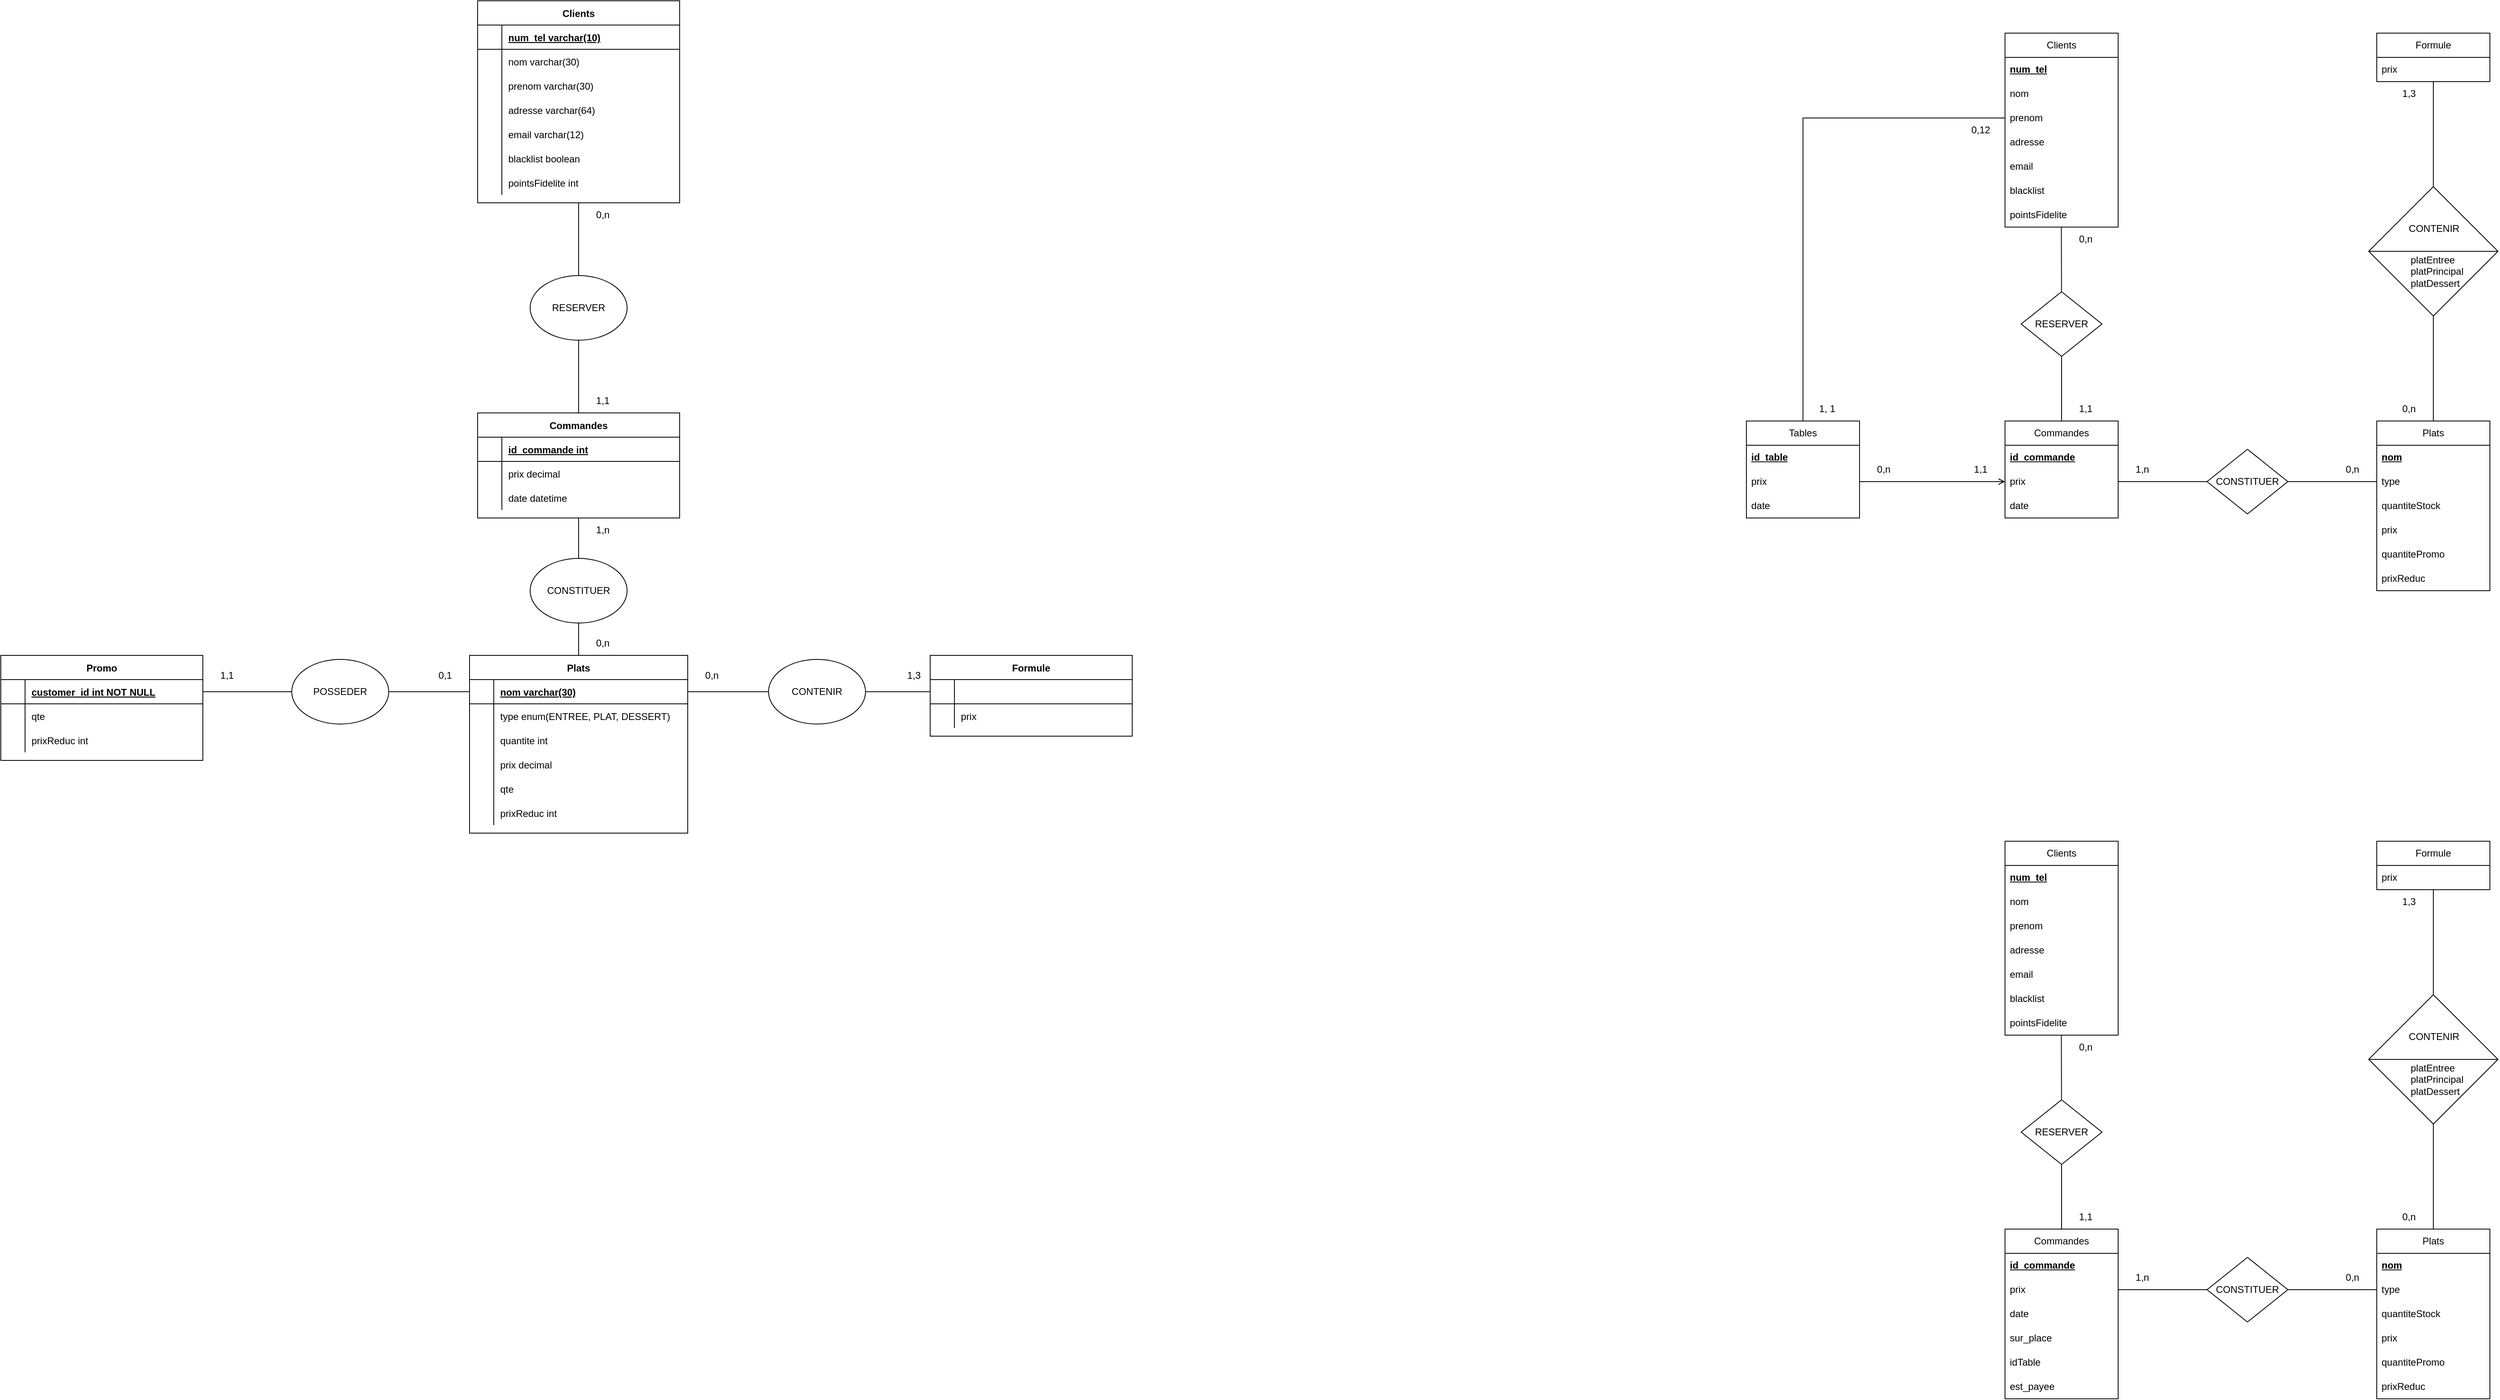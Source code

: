 <mxfile version="24.8.0">
  <diagram id="R2lEEEUBdFMjLlhIrx00" name="Page-1">
    <mxGraphModel dx="8870" dy="5080" grid="1" gridSize="10" guides="1" tooltips="1" connect="1" arrows="1" fold="1" page="1" pageScale="1" pageWidth="850" pageHeight="1100" math="0" shadow="0" extFonts="Permanent Marker^https://fonts.googleapis.com/css?family=Permanent+Marker">
      <root>
        <mxCell id="0" />
        <mxCell id="1" parent="0" />
        <mxCell id="8AaFYZIXtUbf6bRTlPD--60" style="edgeStyle=orthogonalEdgeStyle;rounded=0;orthogonalLoop=1;jettySize=auto;html=1;exitX=0.5;exitY=1;exitDx=0;exitDy=0;entryX=0.5;entryY=0;entryDx=0;entryDy=0;endArrow=none;endFill=0;" parent="1" source="8AaFYZIXtUbf6bRTlPD--64" target="Tfs4Ol_nyFmPfvTNZbJw-15" edge="1">
          <mxGeometry relative="1" as="geometry" />
        </mxCell>
        <mxCell id="Tfs4Ol_nyFmPfvTNZbJw-1" value="Clients" style="shape=table;startSize=30;container=1;collapsible=1;childLayout=tableLayout;fixedRows=1;rowLines=0;fontStyle=1;align=center;resizeLast=1;" parent="1" vertex="1">
          <mxGeometry x="-970" y="-520" width="250" height="250" as="geometry" />
        </mxCell>
        <mxCell id="Tfs4Ol_nyFmPfvTNZbJw-2" value="" style="shape=partialRectangle;collapsible=0;dropTarget=0;pointerEvents=0;fillColor=none;points=[[0,0.5],[1,0.5]];portConstraint=eastwest;top=0;left=0;right=0;bottom=1;" parent="Tfs4Ol_nyFmPfvTNZbJw-1" vertex="1">
          <mxGeometry y="30" width="250" height="30" as="geometry" />
        </mxCell>
        <mxCell id="Tfs4Ol_nyFmPfvTNZbJw-3" value="" style="shape=partialRectangle;overflow=hidden;connectable=0;fillColor=none;top=0;left=0;bottom=0;right=0;fontStyle=1;" parent="Tfs4Ol_nyFmPfvTNZbJw-2" vertex="1">
          <mxGeometry width="30" height="30" as="geometry">
            <mxRectangle width="30" height="30" as="alternateBounds" />
          </mxGeometry>
        </mxCell>
        <mxCell id="Tfs4Ol_nyFmPfvTNZbJw-4" value="num_tel varchar(10) " style="shape=partialRectangle;overflow=hidden;connectable=0;fillColor=none;top=0;left=0;bottom=0;right=0;align=left;spacingLeft=6;fontStyle=5;" parent="Tfs4Ol_nyFmPfvTNZbJw-2" vertex="1">
          <mxGeometry x="30" width="220" height="30" as="geometry">
            <mxRectangle width="220" height="30" as="alternateBounds" />
          </mxGeometry>
        </mxCell>
        <mxCell id="Tfs4Ol_nyFmPfvTNZbJw-5" value="" style="shape=partialRectangle;collapsible=0;dropTarget=0;pointerEvents=0;fillColor=none;points=[[0,0.5],[1,0.5]];portConstraint=eastwest;top=0;left=0;right=0;bottom=0;" parent="Tfs4Ol_nyFmPfvTNZbJw-1" vertex="1">
          <mxGeometry y="60" width="250" height="30" as="geometry" />
        </mxCell>
        <mxCell id="Tfs4Ol_nyFmPfvTNZbJw-6" value="" style="shape=partialRectangle;overflow=hidden;connectable=0;fillColor=none;top=0;left=0;bottom=0;right=0;" parent="Tfs4Ol_nyFmPfvTNZbJw-5" vertex="1">
          <mxGeometry width="30" height="30" as="geometry">
            <mxRectangle width="30" height="30" as="alternateBounds" />
          </mxGeometry>
        </mxCell>
        <mxCell id="Tfs4Ol_nyFmPfvTNZbJw-7" value="nom varchar(30)" style="shape=partialRectangle;overflow=hidden;connectable=0;fillColor=none;top=0;left=0;bottom=0;right=0;align=left;spacingLeft=6;" parent="Tfs4Ol_nyFmPfvTNZbJw-5" vertex="1">
          <mxGeometry x="30" width="220" height="30" as="geometry">
            <mxRectangle width="220" height="30" as="alternateBounds" />
          </mxGeometry>
        </mxCell>
        <mxCell id="8AaFYZIXtUbf6bRTlPD--48" value="" style="shape=partialRectangle;collapsible=0;dropTarget=0;pointerEvents=0;fillColor=none;points=[[0,0.5],[1,0.5]];portConstraint=eastwest;top=0;left=0;right=0;bottom=0;" parent="Tfs4Ol_nyFmPfvTNZbJw-1" vertex="1">
          <mxGeometry y="90" width="250" height="30" as="geometry" />
        </mxCell>
        <mxCell id="8AaFYZIXtUbf6bRTlPD--49" value="" style="shape=partialRectangle;overflow=hidden;connectable=0;fillColor=none;top=0;left=0;bottom=0;right=0;" parent="8AaFYZIXtUbf6bRTlPD--48" vertex="1">
          <mxGeometry width="30" height="30" as="geometry">
            <mxRectangle width="30" height="30" as="alternateBounds" />
          </mxGeometry>
        </mxCell>
        <mxCell id="8AaFYZIXtUbf6bRTlPD--50" value="prenom varchar(30)" style="shape=partialRectangle;overflow=hidden;connectable=0;fillColor=none;top=0;left=0;bottom=0;right=0;align=left;spacingLeft=6;" parent="8AaFYZIXtUbf6bRTlPD--48" vertex="1">
          <mxGeometry x="30" width="220" height="30" as="geometry">
            <mxRectangle width="220" height="30" as="alternateBounds" />
          </mxGeometry>
        </mxCell>
        <mxCell id="8AaFYZIXtUbf6bRTlPD--51" value="" style="shape=partialRectangle;collapsible=0;dropTarget=0;pointerEvents=0;fillColor=none;points=[[0,0.5],[1,0.5]];portConstraint=eastwest;top=0;left=0;right=0;bottom=0;" parent="Tfs4Ol_nyFmPfvTNZbJw-1" vertex="1">
          <mxGeometry y="120" width="250" height="30" as="geometry" />
        </mxCell>
        <mxCell id="8AaFYZIXtUbf6bRTlPD--52" value="" style="shape=partialRectangle;overflow=hidden;connectable=0;fillColor=none;top=0;left=0;bottom=0;right=0;" parent="8AaFYZIXtUbf6bRTlPD--51" vertex="1">
          <mxGeometry width="30" height="30" as="geometry">
            <mxRectangle width="30" height="30" as="alternateBounds" />
          </mxGeometry>
        </mxCell>
        <mxCell id="8AaFYZIXtUbf6bRTlPD--53" value="adresse varchar(64)" style="shape=partialRectangle;overflow=hidden;connectable=0;fillColor=none;top=0;left=0;bottom=0;right=0;align=left;spacingLeft=6;" parent="8AaFYZIXtUbf6bRTlPD--51" vertex="1">
          <mxGeometry x="30" width="220" height="30" as="geometry">
            <mxRectangle width="220" height="30" as="alternateBounds" />
          </mxGeometry>
        </mxCell>
        <mxCell id="8AaFYZIXtUbf6bRTlPD--54" value="" style="shape=partialRectangle;collapsible=0;dropTarget=0;pointerEvents=0;fillColor=none;points=[[0,0.5],[1,0.5]];portConstraint=eastwest;top=0;left=0;right=0;bottom=0;" parent="Tfs4Ol_nyFmPfvTNZbJw-1" vertex="1">
          <mxGeometry y="150" width="250" height="30" as="geometry" />
        </mxCell>
        <mxCell id="8AaFYZIXtUbf6bRTlPD--55" value="" style="shape=partialRectangle;overflow=hidden;connectable=0;fillColor=none;top=0;left=0;bottom=0;right=0;" parent="8AaFYZIXtUbf6bRTlPD--54" vertex="1">
          <mxGeometry width="30" height="30" as="geometry">
            <mxRectangle width="30" height="30" as="alternateBounds" />
          </mxGeometry>
        </mxCell>
        <mxCell id="8AaFYZIXtUbf6bRTlPD--56" value="email varchar(12)" style="shape=partialRectangle;overflow=hidden;connectable=0;fillColor=none;top=0;left=0;bottom=0;right=0;align=left;spacingLeft=6;" parent="8AaFYZIXtUbf6bRTlPD--54" vertex="1">
          <mxGeometry x="30" width="220" height="30" as="geometry">
            <mxRectangle width="220" height="30" as="alternateBounds" />
          </mxGeometry>
        </mxCell>
        <mxCell id="8AaFYZIXtUbf6bRTlPD--57" value="" style="shape=partialRectangle;collapsible=0;dropTarget=0;pointerEvents=0;fillColor=none;points=[[0,0.5],[1,0.5]];portConstraint=eastwest;top=0;left=0;right=0;bottom=0;" parent="Tfs4Ol_nyFmPfvTNZbJw-1" vertex="1">
          <mxGeometry y="180" width="250" height="30" as="geometry" />
        </mxCell>
        <mxCell id="8AaFYZIXtUbf6bRTlPD--58" value="" style="shape=partialRectangle;overflow=hidden;connectable=0;fillColor=none;top=0;left=0;bottom=0;right=0;" parent="8AaFYZIXtUbf6bRTlPD--57" vertex="1">
          <mxGeometry width="30" height="30" as="geometry">
            <mxRectangle width="30" height="30" as="alternateBounds" />
          </mxGeometry>
        </mxCell>
        <mxCell id="8AaFYZIXtUbf6bRTlPD--59" value="blacklist boolean" style="shape=partialRectangle;overflow=hidden;connectable=0;fillColor=none;top=0;left=0;bottom=0;right=0;align=left;spacingLeft=6;" parent="8AaFYZIXtUbf6bRTlPD--57" vertex="1">
          <mxGeometry x="30" width="220" height="30" as="geometry">
            <mxRectangle width="220" height="30" as="alternateBounds" />
          </mxGeometry>
        </mxCell>
        <mxCell id="8AaFYZIXtUbf6bRTlPD--61" value="" style="shape=partialRectangle;collapsible=0;dropTarget=0;pointerEvents=0;fillColor=none;points=[[0,0.5],[1,0.5]];portConstraint=eastwest;top=0;left=0;right=0;bottom=0;" parent="Tfs4Ol_nyFmPfvTNZbJw-1" vertex="1">
          <mxGeometry y="210" width="250" height="30" as="geometry" />
        </mxCell>
        <mxCell id="8AaFYZIXtUbf6bRTlPD--62" value="" style="shape=partialRectangle;overflow=hidden;connectable=0;fillColor=none;top=0;left=0;bottom=0;right=0;" parent="8AaFYZIXtUbf6bRTlPD--61" vertex="1">
          <mxGeometry width="30" height="30" as="geometry">
            <mxRectangle width="30" height="30" as="alternateBounds" />
          </mxGeometry>
        </mxCell>
        <mxCell id="8AaFYZIXtUbf6bRTlPD--63" value="pointsFidelite int" style="shape=partialRectangle;overflow=hidden;connectable=0;fillColor=none;top=0;left=0;bottom=0;right=0;align=left;spacingLeft=6;" parent="8AaFYZIXtUbf6bRTlPD--61" vertex="1">
          <mxGeometry x="30" width="220" height="30" as="geometry">
            <mxRectangle width="220" height="30" as="alternateBounds" />
          </mxGeometry>
        </mxCell>
        <mxCell id="8AaFYZIXtUbf6bRTlPD--73" style="edgeStyle=orthogonalEdgeStyle;rounded=0;orthogonalLoop=1;jettySize=auto;html=1;exitX=0.5;exitY=1;exitDx=0;exitDy=0;entryX=0.5;entryY=0;entryDx=0;entryDy=0;endArrow=none;endFill=0;" parent="1" source="8AaFYZIXtUbf6bRTlPD--89" target="Tfs4Ol_nyFmPfvTNZbJw-22" edge="1">
          <mxGeometry relative="1" as="geometry" />
        </mxCell>
        <mxCell id="Tfs4Ol_nyFmPfvTNZbJw-15" value="Commandes" style="shape=table;startSize=30;container=1;collapsible=1;childLayout=tableLayout;fixedRows=1;rowLines=0;fontStyle=1;align=center;resizeLast=1;" parent="1" vertex="1">
          <mxGeometry x="-970" y="-10" width="250" height="130" as="geometry" />
        </mxCell>
        <mxCell id="Tfs4Ol_nyFmPfvTNZbJw-16" value="" style="shape=partialRectangle;collapsible=0;dropTarget=0;pointerEvents=0;fillColor=none;points=[[0,0.5],[1,0.5]];portConstraint=eastwest;top=0;left=0;right=0;bottom=1;" parent="Tfs4Ol_nyFmPfvTNZbJw-15" vertex="1">
          <mxGeometry y="30" width="250" height="30" as="geometry" />
        </mxCell>
        <mxCell id="Tfs4Ol_nyFmPfvTNZbJw-17" value="" style="shape=partialRectangle;overflow=hidden;connectable=0;fillColor=none;top=0;left=0;bottom=0;right=0;fontStyle=1;" parent="Tfs4Ol_nyFmPfvTNZbJw-16" vertex="1">
          <mxGeometry width="30" height="30" as="geometry">
            <mxRectangle width="30" height="30" as="alternateBounds" />
          </mxGeometry>
        </mxCell>
        <mxCell id="Tfs4Ol_nyFmPfvTNZbJw-18" value="id_commande int" style="shape=partialRectangle;overflow=hidden;connectable=0;fillColor=none;top=0;left=0;bottom=0;right=0;align=left;spacingLeft=6;fontStyle=5;" parent="Tfs4Ol_nyFmPfvTNZbJw-16" vertex="1">
          <mxGeometry x="30" width="220" height="30" as="geometry">
            <mxRectangle width="220" height="30" as="alternateBounds" />
          </mxGeometry>
        </mxCell>
        <mxCell id="Tfs4Ol_nyFmPfvTNZbJw-19" value="" style="shape=partialRectangle;collapsible=0;dropTarget=0;pointerEvents=0;fillColor=none;points=[[0,0.5],[1,0.5]];portConstraint=eastwest;top=0;left=0;right=0;bottom=0;" parent="Tfs4Ol_nyFmPfvTNZbJw-15" vertex="1">
          <mxGeometry y="60" width="250" height="30" as="geometry" />
        </mxCell>
        <mxCell id="Tfs4Ol_nyFmPfvTNZbJw-20" value="" style="shape=partialRectangle;overflow=hidden;connectable=0;fillColor=none;top=0;left=0;bottom=0;right=0;" parent="Tfs4Ol_nyFmPfvTNZbJw-19" vertex="1">
          <mxGeometry width="30" height="30" as="geometry">
            <mxRectangle width="30" height="30" as="alternateBounds" />
          </mxGeometry>
        </mxCell>
        <mxCell id="Tfs4Ol_nyFmPfvTNZbJw-21" value="prix decimal" style="shape=partialRectangle;overflow=hidden;connectable=0;fillColor=none;top=0;left=0;bottom=0;right=0;align=left;spacingLeft=6;" parent="Tfs4Ol_nyFmPfvTNZbJw-19" vertex="1">
          <mxGeometry x="30" width="220" height="30" as="geometry">
            <mxRectangle width="220" height="30" as="alternateBounds" />
          </mxGeometry>
        </mxCell>
        <mxCell id="8AaFYZIXtUbf6bRTlPD--84" value="" style="shape=partialRectangle;collapsible=0;dropTarget=0;pointerEvents=0;fillColor=none;points=[[0,0.5],[1,0.5]];portConstraint=eastwest;top=0;left=0;right=0;bottom=0;" parent="Tfs4Ol_nyFmPfvTNZbJw-15" vertex="1">
          <mxGeometry y="90" width="250" height="30" as="geometry" />
        </mxCell>
        <mxCell id="8AaFYZIXtUbf6bRTlPD--85" value="" style="shape=partialRectangle;overflow=hidden;connectable=0;fillColor=none;top=0;left=0;bottom=0;right=0;" parent="8AaFYZIXtUbf6bRTlPD--84" vertex="1">
          <mxGeometry width="30" height="30" as="geometry">
            <mxRectangle width="30" height="30" as="alternateBounds" />
          </mxGeometry>
        </mxCell>
        <mxCell id="8AaFYZIXtUbf6bRTlPD--86" value="date datetime" style="shape=partialRectangle;overflow=hidden;connectable=0;fillColor=none;top=0;left=0;bottom=0;right=0;align=left;spacingLeft=6;" parent="8AaFYZIXtUbf6bRTlPD--84" vertex="1">
          <mxGeometry x="30" width="220" height="30" as="geometry">
            <mxRectangle width="220" height="30" as="alternateBounds" />
          </mxGeometry>
        </mxCell>
        <mxCell id="Tfs4Ol_nyFmPfvTNZbJw-22" value="Plats" style="shape=table;startSize=30;container=1;collapsible=1;childLayout=tableLayout;fixedRows=1;rowLines=0;fontStyle=1;align=center;resizeLast=1;" parent="1" vertex="1">
          <mxGeometry x="-980" y="290" width="270" height="220" as="geometry" />
        </mxCell>
        <mxCell id="Tfs4Ol_nyFmPfvTNZbJw-23" value="" style="shape=partialRectangle;collapsible=0;dropTarget=0;pointerEvents=0;fillColor=none;points=[[0,0.5],[1,0.5]];portConstraint=eastwest;top=0;left=0;right=0;bottom=1;" parent="Tfs4Ol_nyFmPfvTNZbJw-22" vertex="1">
          <mxGeometry y="30" width="270" height="30" as="geometry" />
        </mxCell>
        <mxCell id="Tfs4Ol_nyFmPfvTNZbJw-24" value="" style="shape=partialRectangle;overflow=hidden;connectable=0;fillColor=none;top=0;left=0;bottom=0;right=0;fontStyle=1;" parent="Tfs4Ol_nyFmPfvTNZbJw-23" vertex="1">
          <mxGeometry width="30" height="30" as="geometry">
            <mxRectangle width="30" height="30" as="alternateBounds" />
          </mxGeometry>
        </mxCell>
        <mxCell id="Tfs4Ol_nyFmPfvTNZbJw-25" value="nom varchar(30)" style="shape=partialRectangle;overflow=hidden;connectable=0;fillColor=none;top=0;left=0;bottom=0;right=0;align=left;spacingLeft=6;fontStyle=5;" parent="Tfs4Ol_nyFmPfvTNZbJw-23" vertex="1">
          <mxGeometry x="30" width="240" height="30" as="geometry">
            <mxRectangle width="240" height="30" as="alternateBounds" />
          </mxGeometry>
        </mxCell>
        <mxCell id="Tfs4Ol_nyFmPfvTNZbJw-26" value="" style="shape=partialRectangle;collapsible=0;dropTarget=0;pointerEvents=0;fillColor=none;points=[[0,0.5],[1,0.5]];portConstraint=eastwest;top=0;left=0;right=0;bottom=0;" parent="Tfs4Ol_nyFmPfvTNZbJw-22" vertex="1">
          <mxGeometry y="60" width="270" height="30" as="geometry" />
        </mxCell>
        <mxCell id="Tfs4Ol_nyFmPfvTNZbJw-27" value="" style="shape=partialRectangle;overflow=hidden;connectable=0;fillColor=none;top=0;left=0;bottom=0;right=0;" parent="Tfs4Ol_nyFmPfvTNZbJw-26" vertex="1">
          <mxGeometry width="30" height="30" as="geometry">
            <mxRectangle width="30" height="30" as="alternateBounds" />
          </mxGeometry>
        </mxCell>
        <mxCell id="Tfs4Ol_nyFmPfvTNZbJw-28" value="type enum(ENTREE, PLAT, DESSERT)" style="shape=partialRectangle;overflow=hidden;connectable=0;fillColor=none;top=0;left=0;bottom=0;right=0;align=left;spacingLeft=6;" parent="Tfs4Ol_nyFmPfvTNZbJw-26" vertex="1">
          <mxGeometry x="30" width="240" height="30" as="geometry">
            <mxRectangle width="240" height="30" as="alternateBounds" />
          </mxGeometry>
        </mxCell>
        <mxCell id="8AaFYZIXtUbf6bRTlPD--91" value="" style="shape=partialRectangle;collapsible=0;dropTarget=0;pointerEvents=0;fillColor=none;points=[[0,0.5],[1,0.5]];portConstraint=eastwest;top=0;left=0;right=0;bottom=0;" parent="Tfs4Ol_nyFmPfvTNZbJw-22" vertex="1">
          <mxGeometry y="90" width="270" height="30" as="geometry" />
        </mxCell>
        <mxCell id="8AaFYZIXtUbf6bRTlPD--92" value="" style="shape=partialRectangle;overflow=hidden;connectable=0;fillColor=none;top=0;left=0;bottom=0;right=0;" parent="8AaFYZIXtUbf6bRTlPD--91" vertex="1">
          <mxGeometry width="30" height="30" as="geometry">
            <mxRectangle width="30" height="30" as="alternateBounds" />
          </mxGeometry>
        </mxCell>
        <mxCell id="8AaFYZIXtUbf6bRTlPD--93" value="quantite int" style="shape=partialRectangle;overflow=hidden;connectable=0;fillColor=none;top=0;left=0;bottom=0;right=0;align=left;spacingLeft=6;" parent="8AaFYZIXtUbf6bRTlPD--91" vertex="1">
          <mxGeometry x="30" width="240" height="30" as="geometry">
            <mxRectangle width="240" height="30" as="alternateBounds" />
          </mxGeometry>
        </mxCell>
        <mxCell id="8AaFYZIXtUbf6bRTlPD--94" value="" style="shape=partialRectangle;collapsible=0;dropTarget=0;pointerEvents=0;fillColor=none;points=[[0,0.5],[1,0.5]];portConstraint=eastwest;top=0;left=0;right=0;bottom=0;" parent="Tfs4Ol_nyFmPfvTNZbJw-22" vertex="1">
          <mxGeometry y="120" width="270" height="30" as="geometry" />
        </mxCell>
        <mxCell id="8AaFYZIXtUbf6bRTlPD--95" value="" style="shape=partialRectangle;overflow=hidden;connectable=0;fillColor=none;top=0;left=0;bottom=0;right=0;" parent="8AaFYZIXtUbf6bRTlPD--94" vertex="1">
          <mxGeometry width="30" height="30" as="geometry">
            <mxRectangle width="30" height="30" as="alternateBounds" />
          </mxGeometry>
        </mxCell>
        <mxCell id="8AaFYZIXtUbf6bRTlPD--96" value="prix decimal" style="shape=partialRectangle;overflow=hidden;connectable=0;fillColor=none;top=0;left=0;bottom=0;right=0;align=left;spacingLeft=6;" parent="8AaFYZIXtUbf6bRTlPD--94" vertex="1">
          <mxGeometry x="30" width="240" height="30" as="geometry">
            <mxRectangle width="240" height="30" as="alternateBounds" />
          </mxGeometry>
        </mxCell>
        <mxCell id="m0e2eTWhc-OYo3EOmF7m-2" value="" style="shape=partialRectangle;collapsible=0;dropTarget=0;pointerEvents=0;fillColor=none;points=[[0,0.5],[1,0.5]];portConstraint=eastwest;top=0;left=0;right=0;bottom=0;" parent="Tfs4Ol_nyFmPfvTNZbJw-22" vertex="1">
          <mxGeometry y="150" width="270" height="30" as="geometry" />
        </mxCell>
        <mxCell id="m0e2eTWhc-OYo3EOmF7m-3" value="" style="shape=partialRectangle;overflow=hidden;connectable=0;fillColor=none;top=0;left=0;bottom=0;right=0;" parent="m0e2eTWhc-OYo3EOmF7m-2" vertex="1">
          <mxGeometry width="30" height="30" as="geometry">
            <mxRectangle width="30" height="30" as="alternateBounds" />
          </mxGeometry>
        </mxCell>
        <mxCell id="m0e2eTWhc-OYo3EOmF7m-4" value="qte" style="shape=partialRectangle;overflow=hidden;connectable=0;fillColor=none;top=0;left=0;bottom=0;right=0;align=left;spacingLeft=6;" parent="m0e2eTWhc-OYo3EOmF7m-2" vertex="1">
          <mxGeometry x="30" width="240" height="30" as="geometry">
            <mxRectangle width="240" height="30" as="alternateBounds" />
          </mxGeometry>
        </mxCell>
        <mxCell id="m0e2eTWhc-OYo3EOmF7m-5" value="" style="shape=partialRectangle;collapsible=0;dropTarget=0;pointerEvents=0;fillColor=none;points=[[0,0.5],[1,0.5]];portConstraint=eastwest;top=0;left=0;right=0;bottom=0;" parent="Tfs4Ol_nyFmPfvTNZbJw-22" vertex="1">
          <mxGeometry y="180" width="270" height="30" as="geometry" />
        </mxCell>
        <mxCell id="m0e2eTWhc-OYo3EOmF7m-6" value="" style="shape=partialRectangle;overflow=hidden;connectable=0;fillColor=none;top=0;left=0;bottom=0;right=0;" parent="m0e2eTWhc-OYo3EOmF7m-5" vertex="1">
          <mxGeometry width="30" height="30" as="geometry">
            <mxRectangle width="30" height="30" as="alternateBounds" />
          </mxGeometry>
        </mxCell>
        <mxCell id="m0e2eTWhc-OYo3EOmF7m-7" value="prixReduc int" style="shape=partialRectangle;overflow=hidden;connectable=0;fillColor=none;top=0;left=0;bottom=0;right=0;align=left;spacingLeft=6;" parent="m0e2eTWhc-OYo3EOmF7m-5" vertex="1">
          <mxGeometry x="30" width="240" height="30" as="geometry">
            <mxRectangle width="240" height="30" as="alternateBounds" />
          </mxGeometry>
        </mxCell>
        <mxCell id="8AaFYZIXtUbf6bRTlPD--1" value="Promo" style="shape=table;startSize=30;container=1;collapsible=1;childLayout=tableLayout;fixedRows=1;rowLines=0;fontStyle=1;align=center;resizeLast=1;" parent="1" vertex="1">
          <mxGeometry x="-1560" y="290" width="250" height="130" as="geometry">
            <mxRectangle x="240" y="800" width="100" height="30" as="alternateBounds" />
          </mxGeometry>
        </mxCell>
        <mxCell id="8AaFYZIXtUbf6bRTlPD--2" value="" style="shape=partialRectangle;collapsible=0;dropTarget=0;pointerEvents=0;fillColor=none;points=[[0,0.5],[1,0.5]];portConstraint=eastwest;top=0;left=0;right=0;bottom=1;" parent="8AaFYZIXtUbf6bRTlPD--1" vertex="1">
          <mxGeometry y="30" width="250" height="30" as="geometry" />
        </mxCell>
        <mxCell id="8AaFYZIXtUbf6bRTlPD--3" value="" style="shape=partialRectangle;overflow=hidden;connectable=0;fillColor=none;top=0;left=0;bottom=0;right=0;fontStyle=1;" parent="8AaFYZIXtUbf6bRTlPD--2" vertex="1">
          <mxGeometry width="30" height="30" as="geometry">
            <mxRectangle width="30" height="30" as="alternateBounds" />
          </mxGeometry>
        </mxCell>
        <mxCell id="8AaFYZIXtUbf6bRTlPD--4" value="customer_id int NOT NULL " style="shape=partialRectangle;overflow=hidden;connectable=0;fillColor=none;top=0;left=0;bottom=0;right=0;align=left;spacingLeft=6;fontStyle=5;" parent="8AaFYZIXtUbf6bRTlPD--2" vertex="1">
          <mxGeometry x="30" width="220" height="30" as="geometry">
            <mxRectangle width="220" height="30" as="alternateBounds" />
          </mxGeometry>
        </mxCell>
        <mxCell id="8AaFYZIXtUbf6bRTlPD--5" value="" style="shape=partialRectangle;collapsible=0;dropTarget=0;pointerEvents=0;fillColor=none;points=[[0,0.5],[1,0.5]];portConstraint=eastwest;top=0;left=0;right=0;bottom=0;" parent="8AaFYZIXtUbf6bRTlPD--1" vertex="1">
          <mxGeometry y="60" width="250" height="30" as="geometry" />
        </mxCell>
        <mxCell id="8AaFYZIXtUbf6bRTlPD--6" value="" style="shape=partialRectangle;overflow=hidden;connectable=0;fillColor=none;top=0;left=0;bottom=0;right=0;" parent="8AaFYZIXtUbf6bRTlPD--5" vertex="1">
          <mxGeometry width="30" height="30" as="geometry">
            <mxRectangle width="30" height="30" as="alternateBounds" />
          </mxGeometry>
        </mxCell>
        <mxCell id="8AaFYZIXtUbf6bRTlPD--7" value="qte" style="shape=partialRectangle;overflow=hidden;connectable=0;fillColor=none;top=0;left=0;bottom=0;right=0;align=left;spacingLeft=6;" parent="8AaFYZIXtUbf6bRTlPD--5" vertex="1">
          <mxGeometry x="30" width="220" height="30" as="geometry">
            <mxRectangle width="220" height="30" as="alternateBounds" />
          </mxGeometry>
        </mxCell>
        <mxCell id="8AaFYZIXtUbf6bRTlPD--22" value="" style="shape=partialRectangle;collapsible=0;dropTarget=0;pointerEvents=0;fillColor=none;points=[[0,0.5],[1,0.5]];portConstraint=eastwest;top=0;left=0;right=0;bottom=0;" parent="8AaFYZIXtUbf6bRTlPD--1" vertex="1">
          <mxGeometry y="90" width="250" height="30" as="geometry" />
        </mxCell>
        <mxCell id="8AaFYZIXtUbf6bRTlPD--23" value="" style="shape=partialRectangle;overflow=hidden;connectable=0;fillColor=none;top=0;left=0;bottom=0;right=0;" parent="8AaFYZIXtUbf6bRTlPD--22" vertex="1">
          <mxGeometry width="30" height="30" as="geometry">
            <mxRectangle width="30" height="30" as="alternateBounds" />
          </mxGeometry>
        </mxCell>
        <mxCell id="8AaFYZIXtUbf6bRTlPD--24" value="prixReduc int" style="shape=partialRectangle;overflow=hidden;connectable=0;fillColor=none;top=0;left=0;bottom=0;right=0;align=left;spacingLeft=6;" parent="8AaFYZIXtUbf6bRTlPD--22" vertex="1">
          <mxGeometry x="30" width="220" height="30" as="geometry">
            <mxRectangle width="220" height="30" as="alternateBounds" />
          </mxGeometry>
        </mxCell>
        <mxCell id="8AaFYZIXtUbf6bRTlPD--8" value="Formule" style="shape=table;startSize=30;container=1;collapsible=1;childLayout=tableLayout;fixedRows=1;rowLines=0;fontStyle=1;align=center;resizeLast=1;" parent="1" vertex="1">
          <mxGeometry x="-410" y="290" width="250" height="100" as="geometry" />
        </mxCell>
        <mxCell id="8AaFYZIXtUbf6bRTlPD--9" value="" style="shape=partialRectangle;collapsible=0;dropTarget=0;pointerEvents=0;fillColor=none;points=[[0,0.5],[1,0.5]];portConstraint=eastwest;top=0;left=0;right=0;bottom=1;" parent="8AaFYZIXtUbf6bRTlPD--8" vertex="1">
          <mxGeometry y="30" width="250" height="30" as="geometry" />
        </mxCell>
        <mxCell id="8AaFYZIXtUbf6bRTlPD--10" value="" style="shape=partialRectangle;overflow=hidden;connectable=0;fillColor=none;top=0;left=0;bottom=0;right=0;fontStyle=1;" parent="8AaFYZIXtUbf6bRTlPD--9" vertex="1">
          <mxGeometry width="30" height="30" as="geometry">
            <mxRectangle width="30" height="30" as="alternateBounds" />
          </mxGeometry>
        </mxCell>
        <mxCell id="8AaFYZIXtUbf6bRTlPD--11" value="" style="shape=partialRectangle;overflow=hidden;connectable=0;fillColor=none;top=0;left=0;bottom=0;right=0;align=left;spacingLeft=6;fontStyle=5;" parent="8AaFYZIXtUbf6bRTlPD--9" vertex="1">
          <mxGeometry x="30" width="220" height="30" as="geometry">
            <mxRectangle width="220" height="30" as="alternateBounds" />
          </mxGeometry>
        </mxCell>
        <mxCell id="8AaFYZIXtUbf6bRTlPD--12" value="" style="shape=partialRectangle;collapsible=0;dropTarget=0;pointerEvents=0;fillColor=none;points=[[0,0.5],[1,0.5]];portConstraint=eastwest;top=0;left=0;right=0;bottom=0;" parent="8AaFYZIXtUbf6bRTlPD--8" vertex="1">
          <mxGeometry y="60" width="250" height="30" as="geometry" />
        </mxCell>
        <mxCell id="8AaFYZIXtUbf6bRTlPD--13" value="" style="shape=partialRectangle;overflow=hidden;connectable=0;fillColor=none;top=0;left=0;bottom=0;right=0;" parent="8AaFYZIXtUbf6bRTlPD--12" vertex="1">
          <mxGeometry width="30" height="30" as="geometry">
            <mxRectangle width="30" height="30" as="alternateBounds" />
          </mxGeometry>
        </mxCell>
        <mxCell id="8AaFYZIXtUbf6bRTlPD--14" value="prix" style="shape=partialRectangle;overflow=hidden;connectable=0;fillColor=none;top=0;left=0;bottom=0;right=0;align=left;spacingLeft=6;" parent="8AaFYZIXtUbf6bRTlPD--12" vertex="1">
          <mxGeometry x="30" width="220" height="30" as="geometry">
            <mxRectangle width="220" height="30" as="alternateBounds" />
          </mxGeometry>
        </mxCell>
        <mxCell id="8AaFYZIXtUbf6bRTlPD--18" style="edgeStyle=orthogonalEdgeStyle;rounded=0;orthogonalLoop=1;jettySize=auto;html=1;exitX=0;exitY=0.5;exitDx=0;exitDy=0;entryX=1;entryY=0.5;entryDx=0;entryDy=0;endArrow=none;endFill=0;" parent="1" source="8AaFYZIXtUbf6bRTlPD--44" target="Tfs4Ol_nyFmPfvTNZbJw-23" edge="1">
          <mxGeometry relative="1" as="geometry" />
        </mxCell>
        <mxCell id="8AaFYZIXtUbf6bRTlPD--39" style="edgeStyle=orthogonalEdgeStyle;rounded=0;orthogonalLoop=1;jettySize=auto;html=1;exitX=1;exitY=0.5;exitDx=0;exitDy=0;endArrow=none;endFill=0;" parent="1" source="8AaFYZIXtUbf6bRTlPD--21" target="Tfs4Ol_nyFmPfvTNZbJw-23" edge="1">
          <mxGeometry relative="1" as="geometry" />
        </mxCell>
        <mxCell id="8AaFYZIXtUbf6bRTlPD--41" style="edgeStyle=orthogonalEdgeStyle;rounded=0;orthogonalLoop=1;jettySize=auto;html=1;exitX=0;exitY=0.5;exitDx=0;exitDy=0;entryX=1;entryY=0.5;entryDx=0;entryDy=0;endArrow=none;endFill=0;" parent="1" source="8AaFYZIXtUbf6bRTlPD--21" target="8AaFYZIXtUbf6bRTlPD--2" edge="1">
          <mxGeometry relative="1" as="geometry" />
        </mxCell>
        <mxCell id="8AaFYZIXtUbf6bRTlPD--21" value="POSSEDER" style="ellipse;whiteSpace=wrap;html=1;" parent="1" vertex="1">
          <mxGeometry x="-1200" y="295" width="120" height="80" as="geometry" />
        </mxCell>
        <mxCell id="8AaFYZIXtUbf6bRTlPD--42" value="0,1" style="text;html=1;align=center;verticalAlign=middle;whiteSpace=wrap;rounded=0;" parent="1" vertex="1">
          <mxGeometry x="-1040" y="300" width="60" height="30" as="geometry" />
        </mxCell>
        <mxCell id="8AaFYZIXtUbf6bRTlPD--43" value="1,1" style="text;html=1;align=center;verticalAlign=middle;whiteSpace=wrap;rounded=0;" parent="1" vertex="1">
          <mxGeometry x="-1310" y="300" width="60" height="30" as="geometry" />
        </mxCell>
        <mxCell id="8AaFYZIXtUbf6bRTlPD--45" value="" style="edgeStyle=orthogonalEdgeStyle;rounded=0;orthogonalLoop=1;jettySize=auto;html=1;exitX=0;exitY=0.5;exitDx=0;exitDy=0;entryX=1;entryY=0.5;entryDx=0;entryDy=0;endArrow=none;endFill=0;" parent="1" source="8AaFYZIXtUbf6bRTlPD--9" target="8AaFYZIXtUbf6bRTlPD--44" edge="1">
          <mxGeometry relative="1" as="geometry">
            <mxPoint x="-400" y="335" as="sourcePoint" />
            <mxPoint x="-720" y="335" as="targetPoint" />
          </mxGeometry>
        </mxCell>
        <mxCell id="8AaFYZIXtUbf6bRTlPD--44" value="CONTENIR" style="ellipse;whiteSpace=wrap;html=1;" parent="1" vertex="1">
          <mxGeometry x="-610" y="295" width="120" height="80" as="geometry" />
        </mxCell>
        <mxCell id="8AaFYZIXtUbf6bRTlPD--46" value="0,n" style="text;html=1;align=center;verticalAlign=middle;whiteSpace=wrap;rounded=0;" parent="1" vertex="1">
          <mxGeometry x="-710" y="300" width="60" height="30" as="geometry" />
        </mxCell>
        <mxCell id="8AaFYZIXtUbf6bRTlPD--47" value="1,3" style="text;html=1;align=center;verticalAlign=middle;whiteSpace=wrap;rounded=0;" parent="1" vertex="1">
          <mxGeometry x="-460" y="300" width="60" height="30" as="geometry" />
        </mxCell>
        <mxCell id="8AaFYZIXtUbf6bRTlPD--65" value="" style="edgeStyle=orthogonalEdgeStyle;rounded=0;orthogonalLoop=1;jettySize=auto;html=1;exitX=0.5;exitY=1;exitDx=0;exitDy=0;entryX=0.5;entryY=0;entryDx=0;entryDy=0;endArrow=none;endFill=0;" parent="1" source="Tfs4Ol_nyFmPfvTNZbJw-1" target="8AaFYZIXtUbf6bRTlPD--64" edge="1">
          <mxGeometry relative="1" as="geometry">
            <mxPoint x="-845" y="-260" as="sourcePoint" />
            <mxPoint x="-845" y="-110" as="targetPoint" />
          </mxGeometry>
        </mxCell>
        <mxCell id="8AaFYZIXtUbf6bRTlPD--64" value="RESERVER" style="ellipse;whiteSpace=wrap;html=1;" parent="1" vertex="1">
          <mxGeometry x="-905" y="-180" width="120" height="80" as="geometry" />
        </mxCell>
        <mxCell id="8AaFYZIXtUbf6bRTlPD--66" value="0,n" style="text;html=1;align=center;verticalAlign=middle;whiteSpace=wrap;rounded=0;" parent="1" vertex="1">
          <mxGeometry x="-845" y="-270" width="60" height="30" as="geometry" />
        </mxCell>
        <mxCell id="8AaFYZIXtUbf6bRTlPD--67" value="1,1" style="text;html=1;align=center;verticalAlign=middle;whiteSpace=wrap;rounded=0;" parent="1" vertex="1">
          <mxGeometry x="-845" y="-40" width="60" height="30" as="geometry" />
        </mxCell>
        <mxCell id="8AaFYZIXtUbf6bRTlPD--87" value="1,n" style="text;html=1;align=center;verticalAlign=middle;whiteSpace=wrap;rounded=0;" parent="1" vertex="1">
          <mxGeometry x="-845" y="120" width="60" height="30" as="geometry" />
        </mxCell>
        <mxCell id="8AaFYZIXtUbf6bRTlPD--88" value="0,n" style="text;html=1;align=center;verticalAlign=middle;whiteSpace=wrap;rounded=0;" parent="1" vertex="1">
          <mxGeometry x="-845" y="260" width="60" height="30" as="geometry" />
        </mxCell>
        <mxCell id="8AaFYZIXtUbf6bRTlPD--90" value="" style="edgeStyle=orthogonalEdgeStyle;rounded=0;orthogonalLoop=1;jettySize=auto;html=1;exitX=0.5;exitY=1;exitDx=0;exitDy=0;entryX=0.5;entryY=0;entryDx=0;entryDy=0;endArrow=none;endFill=0;" parent="1" source="Tfs4Ol_nyFmPfvTNZbJw-15" target="8AaFYZIXtUbf6bRTlPD--89" edge="1">
          <mxGeometry relative="1" as="geometry">
            <mxPoint x="-845" y="120" as="sourcePoint" />
            <mxPoint x="-845" y="290" as="targetPoint" />
          </mxGeometry>
        </mxCell>
        <mxCell id="8AaFYZIXtUbf6bRTlPD--89" value="CONSTITUER" style="ellipse;whiteSpace=wrap;html=1;" parent="1" vertex="1">
          <mxGeometry x="-905" y="170" width="120" height="80" as="geometry" />
        </mxCell>
        <mxCell id="m0e2eTWhc-OYo3EOmF7m-17" value="Clients" style="swimlane;fontStyle=0;childLayout=stackLayout;horizontal=1;startSize=30;horizontalStack=0;resizeParent=1;resizeParentMax=0;resizeLast=0;collapsible=1;marginBottom=0;whiteSpace=wrap;html=1;" parent="1" vertex="1">
          <mxGeometry x="920" y="-480" width="140" height="240" as="geometry" />
        </mxCell>
        <mxCell id="m0e2eTWhc-OYo3EOmF7m-18" value="&lt;b&gt;&lt;u&gt;num_tel&lt;/u&gt;&lt;/b&gt;" style="text;strokeColor=none;fillColor=none;align=left;verticalAlign=middle;spacingLeft=4;spacingRight=4;overflow=hidden;points=[[0,0.5],[1,0.5]];portConstraint=eastwest;rotatable=0;whiteSpace=wrap;html=1;" parent="m0e2eTWhc-OYo3EOmF7m-17" vertex="1">
          <mxGeometry y="30" width="140" height="30" as="geometry" />
        </mxCell>
        <mxCell id="m0e2eTWhc-OYo3EOmF7m-19" value="nom" style="text;strokeColor=none;fillColor=none;align=left;verticalAlign=middle;spacingLeft=4;spacingRight=4;overflow=hidden;points=[[0,0.5],[1,0.5]];portConstraint=eastwest;rotatable=0;whiteSpace=wrap;html=1;" parent="m0e2eTWhc-OYo3EOmF7m-17" vertex="1">
          <mxGeometry y="60" width="140" height="30" as="geometry" />
        </mxCell>
        <mxCell id="m0e2eTWhc-OYo3EOmF7m-20" value="prenom" style="text;strokeColor=none;fillColor=none;align=left;verticalAlign=middle;spacingLeft=4;spacingRight=4;overflow=hidden;points=[[0,0.5],[1,0.5]];portConstraint=eastwest;rotatable=0;whiteSpace=wrap;html=1;" parent="m0e2eTWhc-OYo3EOmF7m-17" vertex="1">
          <mxGeometry y="90" width="140" height="30" as="geometry" />
        </mxCell>
        <mxCell id="m0e2eTWhc-OYo3EOmF7m-21" value="adresse" style="text;strokeColor=none;fillColor=none;align=left;verticalAlign=middle;spacingLeft=4;spacingRight=4;overflow=hidden;points=[[0,0.5],[1,0.5]];portConstraint=eastwest;rotatable=0;whiteSpace=wrap;html=1;" parent="m0e2eTWhc-OYo3EOmF7m-17" vertex="1">
          <mxGeometry y="120" width="140" height="30" as="geometry" />
        </mxCell>
        <mxCell id="m0e2eTWhc-OYo3EOmF7m-22" value="email" style="text;strokeColor=none;fillColor=none;align=left;verticalAlign=middle;spacingLeft=4;spacingRight=4;overflow=hidden;points=[[0,0.5],[1,0.5]];portConstraint=eastwest;rotatable=0;whiteSpace=wrap;html=1;" parent="m0e2eTWhc-OYo3EOmF7m-17" vertex="1">
          <mxGeometry y="150" width="140" height="30" as="geometry" />
        </mxCell>
        <mxCell id="m0e2eTWhc-OYo3EOmF7m-23" value="blacklist" style="text;strokeColor=none;fillColor=none;align=left;verticalAlign=middle;spacingLeft=4;spacingRight=4;overflow=hidden;points=[[0,0.5],[1,0.5]];portConstraint=eastwest;rotatable=0;whiteSpace=wrap;html=1;" parent="m0e2eTWhc-OYo3EOmF7m-17" vertex="1">
          <mxGeometry y="180" width="140" height="30" as="geometry" />
        </mxCell>
        <mxCell id="m0e2eTWhc-OYo3EOmF7m-24" value="pointsFidelite" style="text;strokeColor=none;fillColor=none;align=left;verticalAlign=middle;spacingLeft=4;spacingRight=4;overflow=hidden;points=[[0,0.5],[1,0.5]];portConstraint=eastwest;rotatable=0;whiteSpace=wrap;html=1;" parent="m0e2eTWhc-OYo3EOmF7m-17" vertex="1">
          <mxGeometry y="210" width="140" height="30" as="geometry" />
        </mxCell>
        <mxCell id="m0e2eTWhc-OYo3EOmF7m-25" value="Commandes" style="swimlane;fontStyle=0;childLayout=stackLayout;horizontal=1;startSize=30;horizontalStack=0;resizeParent=1;resizeParentMax=0;resizeLast=0;collapsible=1;marginBottom=0;whiteSpace=wrap;html=1;" parent="1" vertex="1">
          <mxGeometry x="920" width="140" height="120" as="geometry" />
        </mxCell>
        <mxCell id="m0e2eTWhc-OYo3EOmF7m-26" value="&lt;b&gt;&lt;u&gt;id_commande&lt;/u&gt;&lt;/b&gt;" style="text;strokeColor=none;fillColor=none;align=left;verticalAlign=middle;spacingLeft=4;spacingRight=4;overflow=hidden;points=[[0,0.5],[1,0.5]];portConstraint=eastwest;rotatable=0;whiteSpace=wrap;html=1;" parent="m0e2eTWhc-OYo3EOmF7m-25" vertex="1">
          <mxGeometry y="30" width="140" height="30" as="geometry" />
        </mxCell>
        <mxCell id="m0e2eTWhc-OYo3EOmF7m-27" value="prix" style="text;strokeColor=none;fillColor=none;align=left;verticalAlign=middle;spacingLeft=4;spacingRight=4;overflow=hidden;points=[[0,0.5],[1,0.5]];portConstraint=eastwest;rotatable=0;whiteSpace=wrap;html=1;" parent="m0e2eTWhc-OYo3EOmF7m-25" vertex="1">
          <mxGeometry y="60" width="140" height="30" as="geometry" />
        </mxCell>
        <mxCell id="m0e2eTWhc-OYo3EOmF7m-28" value="date" style="text;strokeColor=none;fillColor=none;align=left;verticalAlign=middle;spacingLeft=4;spacingRight=4;overflow=hidden;points=[[0,0.5],[1,0.5]];portConstraint=eastwest;rotatable=0;whiteSpace=wrap;html=1;" parent="m0e2eTWhc-OYo3EOmF7m-25" vertex="1">
          <mxGeometry y="90" width="140" height="30" as="geometry" />
        </mxCell>
        <mxCell id="m0e2eTWhc-OYo3EOmF7m-33" style="edgeStyle=orthogonalEdgeStyle;rounded=0;orthogonalLoop=1;jettySize=auto;html=1;entryX=0.498;entryY=1;entryDx=0;entryDy=0;entryPerimeter=0;endArrow=none;endFill=0;" parent="1" source="m0e2eTWhc-OYo3EOmF7m-25" target="m0e2eTWhc-OYo3EOmF7m-24" edge="1">
          <mxGeometry relative="1" as="geometry">
            <mxPoint x="990" y="-160" as="sourcePoint" />
          </mxGeometry>
        </mxCell>
        <mxCell id="m0e2eTWhc-OYo3EOmF7m-36" value="0,n" style="text;html=1;align=center;verticalAlign=middle;whiteSpace=wrap;rounded=0;" parent="1" vertex="1">
          <mxGeometry x="990" y="-240" width="60" height="30" as="geometry" />
        </mxCell>
        <mxCell id="m0e2eTWhc-OYo3EOmF7m-37" value="1,1" style="text;html=1;align=center;verticalAlign=middle;whiteSpace=wrap;rounded=0;" parent="1" vertex="1">
          <mxGeometry x="990" y="-30" width="60" height="30" as="geometry" />
        </mxCell>
        <mxCell id="m0e2eTWhc-OYo3EOmF7m-74" style="edgeStyle=orthogonalEdgeStyle;rounded=0;orthogonalLoop=1;jettySize=auto;html=1;exitX=0.5;exitY=0;exitDx=0;exitDy=0;endArrow=none;endFill=0;" parent="1" source="m0e2eTWhc-OYo3EOmF7m-69" target="m0e2eTWhc-OYo3EOmF7m-47" edge="1">
          <mxGeometry relative="1" as="geometry" />
        </mxCell>
        <mxCell id="m0e2eTWhc-OYo3EOmF7m-38" value="Plats" style="swimlane;fontStyle=0;childLayout=stackLayout;horizontal=1;startSize=30;horizontalStack=0;resizeParent=1;resizeParentMax=0;resizeLast=0;collapsible=1;marginBottom=0;whiteSpace=wrap;html=1;" parent="1" vertex="1">
          <mxGeometry x="1380" width="140" height="210" as="geometry" />
        </mxCell>
        <mxCell id="m0e2eTWhc-OYo3EOmF7m-39" value="&lt;b&gt;&lt;u&gt;nom&lt;/u&gt;&lt;/b&gt;" style="text;strokeColor=none;fillColor=none;align=left;verticalAlign=middle;spacingLeft=4;spacingRight=4;overflow=hidden;points=[[0,0.5],[1,0.5]];portConstraint=eastwest;rotatable=0;whiteSpace=wrap;html=1;" parent="m0e2eTWhc-OYo3EOmF7m-38" vertex="1">
          <mxGeometry y="30" width="140" height="30" as="geometry" />
        </mxCell>
        <mxCell id="m0e2eTWhc-OYo3EOmF7m-40" value="type" style="text;strokeColor=none;fillColor=none;align=left;verticalAlign=middle;spacingLeft=4;spacingRight=4;overflow=hidden;points=[[0,0.5],[1,0.5]];portConstraint=eastwest;rotatable=0;whiteSpace=wrap;html=1;" parent="m0e2eTWhc-OYo3EOmF7m-38" vertex="1">
          <mxGeometry y="60" width="140" height="30" as="geometry" />
        </mxCell>
        <mxCell id="m0e2eTWhc-OYo3EOmF7m-41" value="quantiteStock" style="text;strokeColor=none;fillColor=none;align=left;verticalAlign=middle;spacingLeft=4;spacingRight=4;overflow=hidden;points=[[0,0.5],[1,0.5]];portConstraint=eastwest;rotatable=0;whiteSpace=wrap;html=1;" parent="m0e2eTWhc-OYo3EOmF7m-38" vertex="1">
          <mxGeometry y="90" width="140" height="30" as="geometry" />
        </mxCell>
        <mxCell id="m0e2eTWhc-OYo3EOmF7m-43" value="prix" style="text;strokeColor=none;fillColor=none;align=left;verticalAlign=middle;spacingLeft=4;spacingRight=4;overflow=hidden;points=[[0,0.5],[1,0.5]];portConstraint=eastwest;rotatable=0;whiteSpace=wrap;html=1;" parent="m0e2eTWhc-OYo3EOmF7m-38" vertex="1">
          <mxGeometry y="120" width="140" height="30" as="geometry" />
        </mxCell>
        <mxCell id="m0e2eTWhc-OYo3EOmF7m-44" value="quantitePromo" style="text;strokeColor=none;fillColor=none;align=left;verticalAlign=middle;spacingLeft=4;spacingRight=4;overflow=hidden;points=[[0,0.5],[1,0.5]];portConstraint=eastwest;rotatable=0;whiteSpace=wrap;html=1;" parent="m0e2eTWhc-OYo3EOmF7m-38" vertex="1">
          <mxGeometry y="150" width="140" height="30" as="geometry" />
        </mxCell>
        <mxCell id="m0e2eTWhc-OYo3EOmF7m-45" value="prixReduc" style="text;strokeColor=none;fillColor=none;align=left;verticalAlign=middle;spacingLeft=4;spacingRight=4;overflow=hidden;points=[[0,0.5],[1,0.5]];portConstraint=eastwest;rotatable=0;whiteSpace=wrap;html=1;" parent="m0e2eTWhc-OYo3EOmF7m-38" vertex="1">
          <mxGeometry y="180" width="140" height="30" as="geometry" />
        </mxCell>
        <mxCell id="m0e2eTWhc-OYo3EOmF7m-47" value="Formule" style="swimlane;fontStyle=0;childLayout=stackLayout;horizontal=1;startSize=30;horizontalStack=0;resizeParent=1;resizeParentMax=0;resizeLast=0;collapsible=1;marginBottom=0;whiteSpace=wrap;html=1;" parent="1" vertex="1">
          <mxGeometry x="1380" y="-480" width="140" height="60" as="geometry" />
        </mxCell>
        <mxCell id="m0e2eTWhc-OYo3EOmF7m-48" value="prix" style="text;strokeColor=none;fillColor=none;align=left;verticalAlign=middle;spacingLeft=4;spacingRight=4;overflow=hidden;points=[[0,0.5],[1,0.5]];portConstraint=eastwest;rotatable=0;whiteSpace=wrap;html=1;" parent="m0e2eTWhc-OYo3EOmF7m-47" vertex="1">
          <mxGeometry y="30" width="140" height="30" as="geometry" />
        </mxCell>
        <mxCell id="m0e2eTWhc-OYo3EOmF7m-60" value="" style="edgeStyle=orthogonalEdgeStyle;rounded=0;orthogonalLoop=1;jettySize=auto;html=1;exitX=1;exitY=0.5;exitDx=0;exitDy=0;endArrow=none;endFill=0;" parent="1" source="m0e2eTWhc-OYo3EOmF7m-72" target="m0e2eTWhc-OYo3EOmF7m-40" edge="1">
          <mxGeometry relative="1" as="geometry">
            <mxPoint x="1060" y="75" as="sourcePoint" />
            <mxPoint x="1150.0" y="75" as="targetPoint" />
          </mxGeometry>
        </mxCell>
        <mxCell id="m0e2eTWhc-OYo3EOmF7m-61" value="1,n" style="text;html=1;align=center;verticalAlign=middle;whiteSpace=wrap;rounded=0;" parent="1" vertex="1">
          <mxGeometry x="1060" y="45" width="60" height="30" as="geometry" />
        </mxCell>
        <mxCell id="m0e2eTWhc-OYo3EOmF7m-62" value="0,n" style="text;html=1;align=center;verticalAlign=middle;whiteSpace=wrap;rounded=0;" parent="1" vertex="1">
          <mxGeometry x="1320" y="45" width="60" height="30" as="geometry" />
        </mxCell>
        <mxCell id="m0e2eTWhc-OYo3EOmF7m-65" value="1,3" style="text;html=1;align=center;verticalAlign=middle;whiteSpace=wrap;rounded=0;" parent="1" vertex="1">
          <mxGeometry x="1390" y="-420" width="60" height="30" as="geometry" />
        </mxCell>
        <mxCell id="m0e2eTWhc-OYo3EOmF7m-66" value="0,n" style="text;html=1;align=center;verticalAlign=middle;whiteSpace=wrap;rounded=0;" parent="1" vertex="1">
          <mxGeometry x="1390" y="-30" width="60" height="30" as="geometry" />
        </mxCell>
        <mxCell id="m0e2eTWhc-OYo3EOmF7m-71" value="RESERVER" style="rhombus;whiteSpace=wrap;html=1;" parent="1" vertex="1">
          <mxGeometry x="940" y="-160" width="100" height="80" as="geometry" />
        </mxCell>
        <mxCell id="m0e2eTWhc-OYo3EOmF7m-73" value="" style="edgeStyle=orthogonalEdgeStyle;rounded=0;orthogonalLoop=1;jettySize=auto;html=1;exitX=1;exitY=0.5;exitDx=0;exitDy=0;endArrow=none;endFill=0;" parent="1" source="m0e2eTWhc-OYo3EOmF7m-27" target="m0e2eTWhc-OYo3EOmF7m-72" edge="1">
          <mxGeometry relative="1" as="geometry">
            <mxPoint x="1060" y="75" as="sourcePoint" />
            <mxPoint x="1380" y="75" as="targetPoint" />
          </mxGeometry>
        </mxCell>
        <mxCell id="m0e2eTWhc-OYo3EOmF7m-72" value="CONSTITUER" style="rhombus;whiteSpace=wrap;html=1;" parent="1" vertex="1">
          <mxGeometry x="1170" y="35" width="100" height="80" as="geometry" />
        </mxCell>
        <mxCell id="m0e2eTWhc-OYo3EOmF7m-75" value="" style="edgeStyle=orthogonalEdgeStyle;rounded=0;orthogonalLoop=1;jettySize=auto;html=1;exitX=0.5;exitY=0;exitDx=0;exitDy=0;endArrow=none;endFill=0;" parent="1" source="m0e2eTWhc-OYo3EOmF7m-38" target="m0e2eTWhc-OYo3EOmF7m-69" edge="1">
          <mxGeometry relative="1" as="geometry">
            <mxPoint x="1450" as="sourcePoint" />
            <mxPoint x="1450" y="-420" as="targetPoint" />
          </mxGeometry>
        </mxCell>
        <mxCell id="m0e2eTWhc-OYo3EOmF7m-69" value="CONTENIR" style="rhombus;whiteSpace=wrap;html=1;movableLabel=1;" parent="1" vertex="1">
          <mxGeometry x="1370" y="-290" width="160" height="160" as="geometry">
            <mxPoint x="1" y="-28" as="offset" />
          </mxGeometry>
        </mxCell>
        <mxCell id="m0e2eTWhc-OYo3EOmF7m-85" style="edgeStyle=orthogonalEdgeStyle;rounded=0;orthogonalLoop=1;jettySize=auto;html=1;exitX=0;exitY=0.5;exitDx=0;exitDy=0;entryX=1;entryY=0.5;entryDx=0;entryDy=0;endArrow=none;endFill=0;" parent="1" source="m0e2eTWhc-OYo3EOmF7m-69" target="m0e2eTWhc-OYo3EOmF7m-69" edge="1">
          <mxGeometry relative="1" as="geometry">
            <Array as="points">
              <mxPoint x="1450" y="-210" />
              <mxPoint x="1450" y="-210" />
            </Array>
          </mxGeometry>
        </mxCell>
        <mxCell id="m0e2eTWhc-OYo3EOmF7m-86" value="&lt;div&gt;platEntree&lt;/div&gt;&lt;div&gt;platPrincipal&lt;/div&gt;&lt;div&gt;platDessert&lt;br&gt;&lt;/div&gt;" style="text;html=1;align=left;verticalAlign=middle;whiteSpace=wrap;rounded=0;" parent="1" vertex="1">
          <mxGeometry x="1420" y="-200" width="60" height="30" as="geometry" />
        </mxCell>
        <mxCell id="AH5dl0oYj578G7nOKc_8-6" style="edgeStyle=orthogonalEdgeStyle;rounded=0;orthogonalLoop=1;jettySize=auto;html=1;exitX=0.5;exitY=0;exitDx=0;exitDy=0;entryX=0;entryY=0.5;entryDx=0;entryDy=0;endArrow=none;endFill=0;" parent="1" source="AH5dl0oYj578G7nOKc_8-1" target="m0e2eTWhc-OYo3EOmF7m-20" edge="1">
          <mxGeometry relative="1" as="geometry" />
        </mxCell>
        <mxCell id="AH5dl0oYj578G7nOKc_8-1" value="Tables" style="swimlane;fontStyle=0;childLayout=stackLayout;horizontal=1;startSize=30;horizontalStack=0;resizeParent=1;resizeParentMax=0;resizeLast=0;collapsible=1;marginBottom=0;whiteSpace=wrap;html=1;" parent="1" vertex="1">
          <mxGeometry x="600" width="140" height="120" as="geometry" />
        </mxCell>
        <mxCell id="AH5dl0oYj578G7nOKc_8-2" value="&lt;b&gt;&lt;u&gt;id_table&lt;/u&gt;&lt;/b&gt;" style="text;strokeColor=none;fillColor=none;align=left;verticalAlign=middle;spacingLeft=4;spacingRight=4;overflow=hidden;points=[[0,0.5],[1,0.5]];portConstraint=eastwest;rotatable=0;whiteSpace=wrap;html=1;" parent="AH5dl0oYj578G7nOKc_8-1" vertex="1">
          <mxGeometry y="30" width="140" height="30" as="geometry" />
        </mxCell>
        <mxCell id="AH5dl0oYj578G7nOKc_8-3" value="prix" style="text;strokeColor=none;fillColor=none;align=left;verticalAlign=middle;spacingLeft=4;spacingRight=4;overflow=hidden;points=[[0,0.5],[1,0.5]];portConstraint=eastwest;rotatable=0;whiteSpace=wrap;html=1;" parent="AH5dl0oYj578G7nOKc_8-1" vertex="1">
          <mxGeometry y="60" width="140" height="30" as="geometry" />
        </mxCell>
        <mxCell id="AH5dl0oYj578G7nOKc_8-4" value="date" style="text;strokeColor=none;fillColor=none;align=left;verticalAlign=middle;spacingLeft=4;spacingRight=4;overflow=hidden;points=[[0,0.5],[1,0.5]];portConstraint=eastwest;rotatable=0;whiteSpace=wrap;html=1;" parent="AH5dl0oYj578G7nOKc_8-1" vertex="1">
          <mxGeometry y="90" width="140" height="30" as="geometry" />
        </mxCell>
        <mxCell id="AH5dl0oYj578G7nOKc_8-7" style="edgeStyle=orthogonalEdgeStyle;rounded=0;orthogonalLoop=1;jettySize=auto;html=1;exitX=1;exitY=0.5;exitDx=0;exitDy=0;entryX=0;entryY=0.5;entryDx=0;entryDy=0;endArrow=open;endFill=0;" parent="1" source="AH5dl0oYj578G7nOKc_8-3" target="m0e2eTWhc-OYo3EOmF7m-27" edge="1">
          <mxGeometry relative="1" as="geometry" />
        </mxCell>
        <mxCell id="AH5dl0oYj578G7nOKc_8-9" value="0,n" style="text;html=1;align=center;verticalAlign=middle;whiteSpace=wrap;rounded=0;" parent="1" vertex="1">
          <mxGeometry x="740" y="45" width="60" height="30" as="geometry" />
        </mxCell>
        <mxCell id="AH5dl0oYj578G7nOKc_8-10" value="1,1" style="text;html=1;align=center;verticalAlign=middle;whiteSpace=wrap;rounded=0;" parent="1" vertex="1">
          <mxGeometry x="860" y="45" width="60" height="30" as="geometry" />
        </mxCell>
        <mxCell id="AH5dl0oYj578G7nOKc_8-11" value="0,12" style="text;html=1;align=center;verticalAlign=middle;whiteSpace=wrap;rounded=0;" parent="1" vertex="1">
          <mxGeometry x="860" y="-375" width="60" height="30" as="geometry" />
        </mxCell>
        <mxCell id="AH5dl0oYj578G7nOKc_8-12" value="1, 1" style="text;html=1;align=center;verticalAlign=middle;whiteSpace=wrap;rounded=0;" parent="1" vertex="1">
          <mxGeometry x="670" y="-30" width="60" height="30" as="geometry" />
        </mxCell>
        <mxCell id="AH5dl0oYj578G7nOKc_8-16" value="Clients" style="swimlane;fontStyle=0;childLayout=stackLayout;horizontal=1;startSize=30;horizontalStack=0;resizeParent=1;resizeParentMax=0;resizeLast=0;collapsible=1;marginBottom=0;whiteSpace=wrap;html=1;" parent="1" vertex="1">
          <mxGeometry x="920" y="520" width="140" height="240" as="geometry" />
        </mxCell>
        <mxCell id="AH5dl0oYj578G7nOKc_8-17" value="&lt;b&gt;&lt;u&gt;num_tel&lt;/u&gt;&lt;/b&gt;" style="text;strokeColor=none;fillColor=none;align=left;verticalAlign=middle;spacingLeft=4;spacingRight=4;overflow=hidden;points=[[0,0.5],[1,0.5]];portConstraint=eastwest;rotatable=0;whiteSpace=wrap;html=1;" parent="AH5dl0oYj578G7nOKc_8-16" vertex="1">
          <mxGeometry y="30" width="140" height="30" as="geometry" />
        </mxCell>
        <mxCell id="AH5dl0oYj578G7nOKc_8-18" value="nom" style="text;strokeColor=none;fillColor=none;align=left;verticalAlign=middle;spacingLeft=4;spacingRight=4;overflow=hidden;points=[[0,0.5],[1,0.5]];portConstraint=eastwest;rotatable=0;whiteSpace=wrap;html=1;" parent="AH5dl0oYj578G7nOKc_8-16" vertex="1">
          <mxGeometry y="60" width="140" height="30" as="geometry" />
        </mxCell>
        <mxCell id="AH5dl0oYj578G7nOKc_8-19" value="prenom" style="text;strokeColor=none;fillColor=none;align=left;verticalAlign=middle;spacingLeft=4;spacingRight=4;overflow=hidden;points=[[0,0.5],[1,0.5]];portConstraint=eastwest;rotatable=0;whiteSpace=wrap;html=1;" parent="AH5dl0oYj578G7nOKc_8-16" vertex="1">
          <mxGeometry y="90" width="140" height="30" as="geometry" />
        </mxCell>
        <mxCell id="AH5dl0oYj578G7nOKc_8-20" value="adresse" style="text;strokeColor=none;fillColor=none;align=left;verticalAlign=middle;spacingLeft=4;spacingRight=4;overflow=hidden;points=[[0,0.5],[1,0.5]];portConstraint=eastwest;rotatable=0;whiteSpace=wrap;html=1;" parent="AH5dl0oYj578G7nOKc_8-16" vertex="1">
          <mxGeometry y="120" width="140" height="30" as="geometry" />
        </mxCell>
        <mxCell id="AH5dl0oYj578G7nOKc_8-21" value="email" style="text;strokeColor=none;fillColor=none;align=left;verticalAlign=middle;spacingLeft=4;spacingRight=4;overflow=hidden;points=[[0,0.5],[1,0.5]];portConstraint=eastwest;rotatable=0;whiteSpace=wrap;html=1;" parent="AH5dl0oYj578G7nOKc_8-16" vertex="1">
          <mxGeometry y="150" width="140" height="30" as="geometry" />
        </mxCell>
        <mxCell id="AH5dl0oYj578G7nOKc_8-22" value="blacklist" style="text;strokeColor=none;fillColor=none;align=left;verticalAlign=middle;spacingLeft=4;spacingRight=4;overflow=hidden;points=[[0,0.5],[1,0.5]];portConstraint=eastwest;rotatable=0;whiteSpace=wrap;html=1;" parent="AH5dl0oYj578G7nOKc_8-16" vertex="1">
          <mxGeometry y="180" width="140" height="30" as="geometry" />
        </mxCell>
        <mxCell id="AH5dl0oYj578G7nOKc_8-23" value="pointsFidelite" style="text;strokeColor=none;fillColor=none;align=left;verticalAlign=middle;spacingLeft=4;spacingRight=4;overflow=hidden;points=[[0,0.5],[1,0.5]];portConstraint=eastwest;rotatable=0;whiteSpace=wrap;html=1;" parent="AH5dl0oYj578G7nOKc_8-16" vertex="1">
          <mxGeometry y="210" width="140" height="30" as="geometry" />
        </mxCell>
        <mxCell id="AH5dl0oYj578G7nOKc_8-24" value="Commandes" style="swimlane;fontStyle=0;childLayout=stackLayout;horizontal=1;startSize=30;horizontalStack=0;resizeParent=1;resizeParentMax=0;resizeLast=0;collapsible=1;marginBottom=0;whiteSpace=wrap;html=1;" parent="1" vertex="1">
          <mxGeometry x="920" y="1000" width="140" height="210" as="geometry" />
        </mxCell>
        <mxCell id="AH5dl0oYj578G7nOKc_8-25" value="&lt;b&gt;&lt;u&gt;id_commande&lt;/u&gt;&lt;/b&gt;" style="text;strokeColor=none;fillColor=none;align=left;verticalAlign=middle;spacingLeft=4;spacingRight=4;overflow=hidden;points=[[0,0.5],[1,0.5]];portConstraint=eastwest;rotatable=0;whiteSpace=wrap;html=1;" parent="AH5dl0oYj578G7nOKc_8-24" vertex="1">
          <mxGeometry y="30" width="140" height="30" as="geometry" />
        </mxCell>
        <mxCell id="AH5dl0oYj578G7nOKc_8-26" value="prix" style="text;strokeColor=none;fillColor=none;align=left;verticalAlign=middle;spacingLeft=4;spacingRight=4;overflow=hidden;points=[[0,0.5],[1,0.5]];portConstraint=eastwest;rotatable=0;whiteSpace=wrap;html=1;" parent="AH5dl0oYj578G7nOKc_8-24" vertex="1">
          <mxGeometry y="60" width="140" height="30" as="geometry" />
        </mxCell>
        <mxCell id="AH5dl0oYj578G7nOKc_8-63" value="date" style="text;strokeColor=none;fillColor=none;align=left;verticalAlign=middle;spacingLeft=4;spacingRight=4;overflow=hidden;points=[[0,0.5],[1,0.5]];portConstraint=eastwest;rotatable=0;whiteSpace=wrap;html=1;" parent="AH5dl0oYj578G7nOKc_8-24" vertex="1">
          <mxGeometry y="90" width="140" height="30" as="geometry" />
        </mxCell>
        <mxCell id="AH5dl0oYj578G7nOKc_8-64" value="&lt;div&gt;sur_place&lt;/div&gt;" style="text;strokeColor=none;fillColor=none;align=left;verticalAlign=middle;spacingLeft=4;spacingRight=4;overflow=hidden;points=[[0,0.5],[1,0.5]];portConstraint=eastwest;rotatable=0;whiteSpace=wrap;html=1;" parent="AH5dl0oYj578G7nOKc_8-24" vertex="1">
          <mxGeometry y="120" width="140" height="30" as="geometry" />
        </mxCell>
        <mxCell id="AH5dl0oYj578G7nOKc_8-27" value="idTable" style="text;strokeColor=none;fillColor=none;align=left;verticalAlign=middle;spacingLeft=4;spacingRight=4;overflow=hidden;points=[[0,0.5],[1,0.5]];portConstraint=eastwest;rotatable=0;whiteSpace=wrap;html=1;" parent="AH5dl0oYj578G7nOKc_8-24" vertex="1">
          <mxGeometry y="150" width="140" height="30" as="geometry" />
        </mxCell>
        <mxCell id="AH5dl0oYj578G7nOKc_8-69" value="est_payee" style="text;strokeColor=none;fillColor=none;align=left;verticalAlign=middle;spacingLeft=4;spacingRight=4;overflow=hidden;points=[[0,0.5],[1,0.5]];portConstraint=eastwest;rotatable=0;whiteSpace=wrap;html=1;" parent="AH5dl0oYj578G7nOKc_8-24" vertex="1">
          <mxGeometry y="180" width="140" height="30" as="geometry" />
        </mxCell>
        <mxCell id="AH5dl0oYj578G7nOKc_8-28" style="edgeStyle=orthogonalEdgeStyle;rounded=0;orthogonalLoop=1;jettySize=auto;html=1;entryX=0.498;entryY=1;entryDx=0;entryDy=0;entryPerimeter=0;endArrow=none;endFill=0;" parent="1" source="AH5dl0oYj578G7nOKc_8-24" target="AH5dl0oYj578G7nOKc_8-23" edge="1">
          <mxGeometry relative="1" as="geometry">
            <mxPoint x="990" y="840" as="sourcePoint" />
          </mxGeometry>
        </mxCell>
        <mxCell id="AH5dl0oYj578G7nOKc_8-29" value="0,n" style="text;html=1;align=center;verticalAlign=middle;whiteSpace=wrap;rounded=0;" parent="1" vertex="1">
          <mxGeometry x="990" y="760" width="60" height="30" as="geometry" />
        </mxCell>
        <mxCell id="AH5dl0oYj578G7nOKc_8-30" value="1,1" style="text;html=1;align=center;verticalAlign=middle;whiteSpace=wrap;rounded=0;" parent="1" vertex="1">
          <mxGeometry x="990" y="970" width="60" height="30" as="geometry" />
        </mxCell>
        <mxCell id="AH5dl0oYj578G7nOKc_8-31" style="edgeStyle=orthogonalEdgeStyle;rounded=0;orthogonalLoop=1;jettySize=auto;html=1;exitX=0.5;exitY=0;exitDx=0;exitDy=0;endArrow=none;endFill=0;" parent="1" source="AH5dl0oYj578G7nOKc_8-50" target="AH5dl0oYj578G7nOKc_8-39" edge="1">
          <mxGeometry relative="1" as="geometry" />
        </mxCell>
        <mxCell id="AH5dl0oYj578G7nOKc_8-32" value="Plats" style="swimlane;fontStyle=0;childLayout=stackLayout;horizontal=1;startSize=30;horizontalStack=0;resizeParent=1;resizeParentMax=0;resizeLast=0;collapsible=1;marginBottom=0;whiteSpace=wrap;html=1;" parent="1" vertex="1">
          <mxGeometry x="1380" y="1000" width="140" height="210" as="geometry" />
        </mxCell>
        <mxCell id="AH5dl0oYj578G7nOKc_8-33" value="&lt;b&gt;&lt;u&gt;nom&lt;/u&gt;&lt;/b&gt;" style="text;strokeColor=none;fillColor=none;align=left;verticalAlign=middle;spacingLeft=4;spacingRight=4;overflow=hidden;points=[[0,0.5],[1,0.5]];portConstraint=eastwest;rotatable=0;whiteSpace=wrap;html=1;" parent="AH5dl0oYj578G7nOKc_8-32" vertex="1">
          <mxGeometry y="30" width="140" height="30" as="geometry" />
        </mxCell>
        <mxCell id="AH5dl0oYj578G7nOKc_8-34" value="type" style="text;strokeColor=none;fillColor=none;align=left;verticalAlign=middle;spacingLeft=4;spacingRight=4;overflow=hidden;points=[[0,0.5],[1,0.5]];portConstraint=eastwest;rotatable=0;whiteSpace=wrap;html=1;" parent="AH5dl0oYj578G7nOKc_8-32" vertex="1">
          <mxGeometry y="60" width="140" height="30" as="geometry" />
        </mxCell>
        <mxCell id="AH5dl0oYj578G7nOKc_8-35" value="quantiteStock" style="text;strokeColor=none;fillColor=none;align=left;verticalAlign=middle;spacingLeft=4;spacingRight=4;overflow=hidden;points=[[0,0.5],[1,0.5]];portConstraint=eastwest;rotatable=0;whiteSpace=wrap;html=1;" parent="AH5dl0oYj578G7nOKc_8-32" vertex="1">
          <mxGeometry y="90" width="140" height="30" as="geometry" />
        </mxCell>
        <mxCell id="AH5dl0oYj578G7nOKc_8-36" value="prix" style="text;strokeColor=none;fillColor=none;align=left;verticalAlign=middle;spacingLeft=4;spacingRight=4;overflow=hidden;points=[[0,0.5],[1,0.5]];portConstraint=eastwest;rotatable=0;whiteSpace=wrap;html=1;" parent="AH5dl0oYj578G7nOKc_8-32" vertex="1">
          <mxGeometry y="120" width="140" height="30" as="geometry" />
        </mxCell>
        <mxCell id="AH5dl0oYj578G7nOKc_8-37" value="quantitePromo" style="text;strokeColor=none;fillColor=none;align=left;verticalAlign=middle;spacingLeft=4;spacingRight=4;overflow=hidden;points=[[0,0.5],[1,0.5]];portConstraint=eastwest;rotatable=0;whiteSpace=wrap;html=1;" parent="AH5dl0oYj578G7nOKc_8-32" vertex="1">
          <mxGeometry y="150" width="140" height="30" as="geometry" />
        </mxCell>
        <mxCell id="AH5dl0oYj578G7nOKc_8-38" value="prixReduc" style="text;strokeColor=none;fillColor=none;align=left;verticalAlign=middle;spacingLeft=4;spacingRight=4;overflow=hidden;points=[[0,0.5],[1,0.5]];portConstraint=eastwest;rotatable=0;whiteSpace=wrap;html=1;" parent="AH5dl0oYj578G7nOKc_8-32" vertex="1">
          <mxGeometry y="180" width="140" height="30" as="geometry" />
        </mxCell>
        <mxCell id="AH5dl0oYj578G7nOKc_8-39" value="Formule" style="swimlane;fontStyle=0;childLayout=stackLayout;horizontal=1;startSize=30;horizontalStack=0;resizeParent=1;resizeParentMax=0;resizeLast=0;collapsible=1;marginBottom=0;whiteSpace=wrap;html=1;" parent="1" vertex="1">
          <mxGeometry x="1380" y="520" width="140" height="60" as="geometry" />
        </mxCell>
        <mxCell id="AH5dl0oYj578G7nOKc_8-40" value="prix" style="text;strokeColor=none;fillColor=none;align=left;verticalAlign=middle;spacingLeft=4;spacingRight=4;overflow=hidden;points=[[0,0.5],[1,0.5]];portConstraint=eastwest;rotatable=0;whiteSpace=wrap;html=1;" parent="AH5dl0oYj578G7nOKc_8-39" vertex="1">
          <mxGeometry y="30" width="140" height="30" as="geometry" />
        </mxCell>
        <mxCell id="AH5dl0oYj578G7nOKc_8-41" value="" style="edgeStyle=orthogonalEdgeStyle;rounded=0;orthogonalLoop=1;jettySize=auto;html=1;exitX=1;exitY=0.5;exitDx=0;exitDy=0;endArrow=none;endFill=0;" parent="1" source="AH5dl0oYj578G7nOKc_8-48" target="AH5dl0oYj578G7nOKc_8-34" edge="1">
          <mxGeometry relative="1" as="geometry">
            <mxPoint x="1060" y="1075" as="sourcePoint" />
            <mxPoint x="1150.0" y="1075" as="targetPoint" />
          </mxGeometry>
        </mxCell>
        <mxCell id="AH5dl0oYj578G7nOKc_8-42" value="1,n" style="text;html=1;align=center;verticalAlign=middle;whiteSpace=wrap;rounded=0;" parent="1" vertex="1">
          <mxGeometry x="1060" y="1045" width="60" height="30" as="geometry" />
        </mxCell>
        <mxCell id="AH5dl0oYj578G7nOKc_8-43" value="0,n" style="text;html=1;align=center;verticalAlign=middle;whiteSpace=wrap;rounded=0;" parent="1" vertex="1">
          <mxGeometry x="1320" y="1045" width="60" height="30" as="geometry" />
        </mxCell>
        <mxCell id="AH5dl0oYj578G7nOKc_8-44" value="1,3" style="text;html=1;align=center;verticalAlign=middle;whiteSpace=wrap;rounded=0;" parent="1" vertex="1">
          <mxGeometry x="1390" y="580" width="60" height="30" as="geometry" />
        </mxCell>
        <mxCell id="AH5dl0oYj578G7nOKc_8-45" value="0,n" style="text;html=1;align=center;verticalAlign=middle;whiteSpace=wrap;rounded=0;" parent="1" vertex="1">
          <mxGeometry x="1390" y="970" width="60" height="30" as="geometry" />
        </mxCell>
        <mxCell id="AH5dl0oYj578G7nOKc_8-46" value="RESERVER" style="rhombus;whiteSpace=wrap;html=1;" parent="1" vertex="1">
          <mxGeometry x="940" y="840" width="100" height="80" as="geometry" />
        </mxCell>
        <mxCell id="AH5dl0oYj578G7nOKc_8-47" value="" style="edgeStyle=orthogonalEdgeStyle;rounded=0;orthogonalLoop=1;jettySize=auto;html=1;exitX=1;exitY=0.5;exitDx=0;exitDy=0;endArrow=none;endFill=0;" parent="1" source="AH5dl0oYj578G7nOKc_8-26" target="AH5dl0oYj578G7nOKc_8-48" edge="1">
          <mxGeometry relative="1" as="geometry">
            <mxPoint x="1060" y="1075" as="sourcePoint" />
            <mxPoint x="1380" y="1075" as="targetPoint" />
          </mxGeometry>
        </mxCell>
        <mxCell id="AH5dl0oYj578G7nOKc_8-48" value="CONSTITUER" style="rhombus;whiteSpace=wrap;html=1;" parent="1" vertex="1">
          <mxGeometry x="1170" y="1035" width="100" height="80" as="geometry" />
        </mxCell>
        <mxCell id="AH5dl0oYj578G7nOKc_8-49" value="" style="edgeStyle=orthogonalEdgeStyle;rounded=0;orthogonalLoop=1;jettySize=auto;html=1;exitX=0.5;exitY=0;exitDx=0;exitDy=0;endArrow=none;endFill=0;" parent="1" source="AH5dl0oYj578G7nOKc_8-32" target="AH5dl0oYj578G7nOKc_8-50" edge="1">
          <mxGeometry relative="1" as="geometry">
            <mxPoint x="1450" y="1000" as="sourcePoint" />
            <mxPoint x="1450" y="580" as="targetPoint" />
          </mxGeometry>
        </mxCell>
        <mxCell id="AH5dl0oYj578G7nOKc_8-50" value="CONTENIR" style="rhombus;whiteSpace=wrap;html=1;movableLabel=1;" parent="1" vertex="1">
          <mxGeometry x="1370" y="710" width="160" height="160" as="geometry">
            <mxPoint x="1" y="-28" as="offset" />
          </mxGeometry>
        </mxCell>
        <mxCell id="AH5dl0oYj578G7nOKc_8-51" style="edgeStyle=orthogonalEdgeStyle;rounded=0;orthogonalLoop=1;jettySize=auto;html=1;exitX=0;exitY=0.5;exitDx=0;exitDy=0;entryX=1;entryY=0.5;entryDx=0;entryDy=0;endArrow=none;endFill=0;" parent="1" source="AH5dl0oYj578G7nOKc_8-50" target="AH5dl0oYj578G7nOKc_8-50" edge="1">
          <mxGeometry relative="1" as="geometry">
            <Array as="points">
              <mxPoint x="1450" y="790" />
              <mxPoint x="1450" y="790" />
            </Array>
          </mxGeometry>
        </mxCell>
        <mxCell id="AH5dl0oYj578G7nOKc_8-52" value="&lt;div&gt;platEntree&lt;/div&gt;&lt;div&gt;platPrincipal&lt;/div&gt;&lt;div&gt;platDessert&lt;br&gt;&lt;/div&gt;" style="text;html=1;align=left;verticalAlign=middle;whiteSpace=wrap;rounded=0;" parent="1" vertex="1">
          <mxGeometry x="1420" y="800" width="60" height="30" as="geometry" />
        </mxCell>
      </root>
    </mxGraphModel>
  </diagram>
</mxfile>
